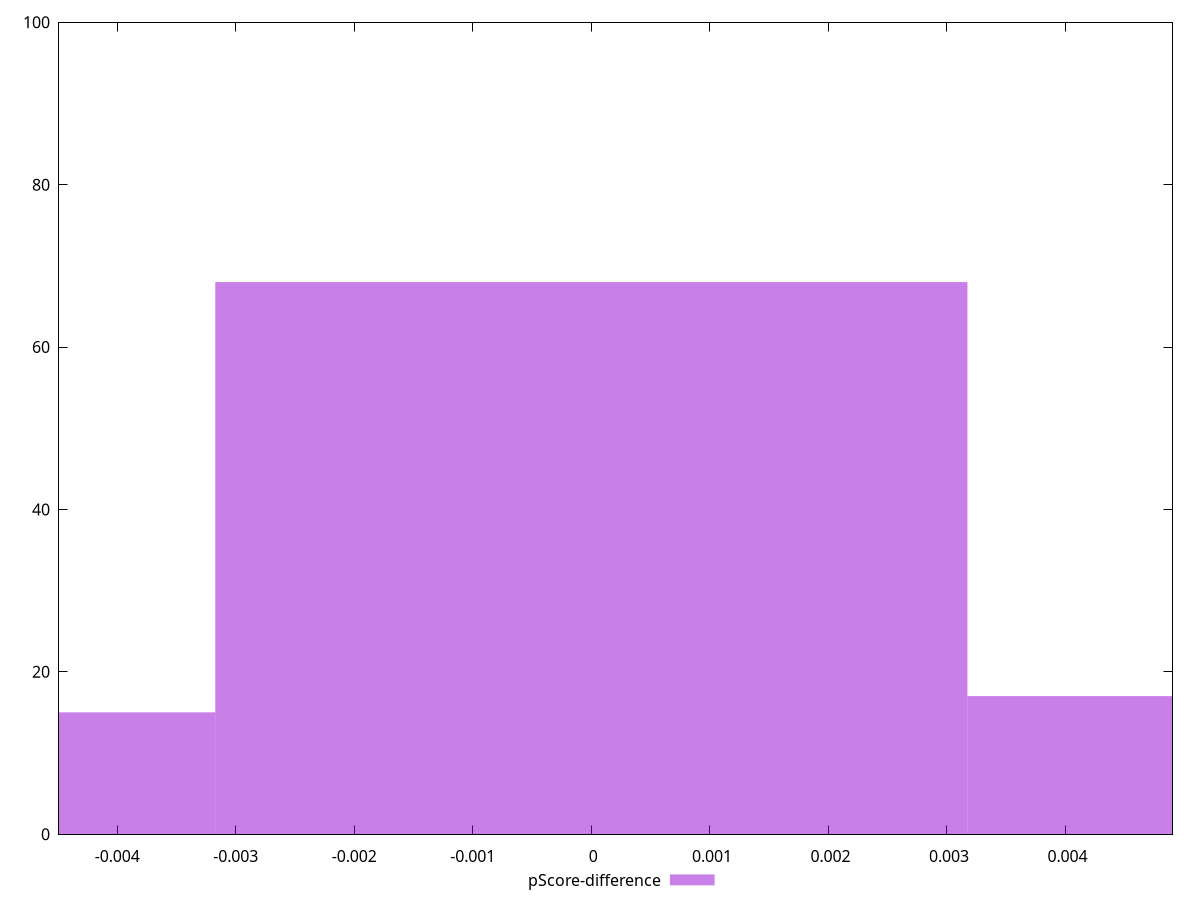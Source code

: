reset

$pScoreDifference <<EOF
0 68
0.006345900476597666 17
-0.006345900476597666 15
EOF

set key outside below
set boxwidth 0.006345900476597666
set xrange [-0.0044914654655488495:0.004903045352203678]
set yrange [0:100]
set trange [0:100]
set style fill transparent solid 0.5 noborder
set terminal svg size 640, 490 enhanced background rgb 'white'
set output "report_00011_2021-02-09T10:53:21.242Z/interactive/samples/pages+cached/pScore-difference/histogram.svg"

plot $pScoreDifference title "pScore-difference" with boxes

reset
